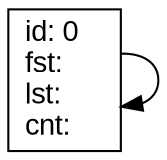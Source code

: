 digraph L {

  node [shape=record fontname=Arial];

  n_0  [label="id: 0\lfst:\llst:\lcnt:\l"]

n_0 -> n_0

}
